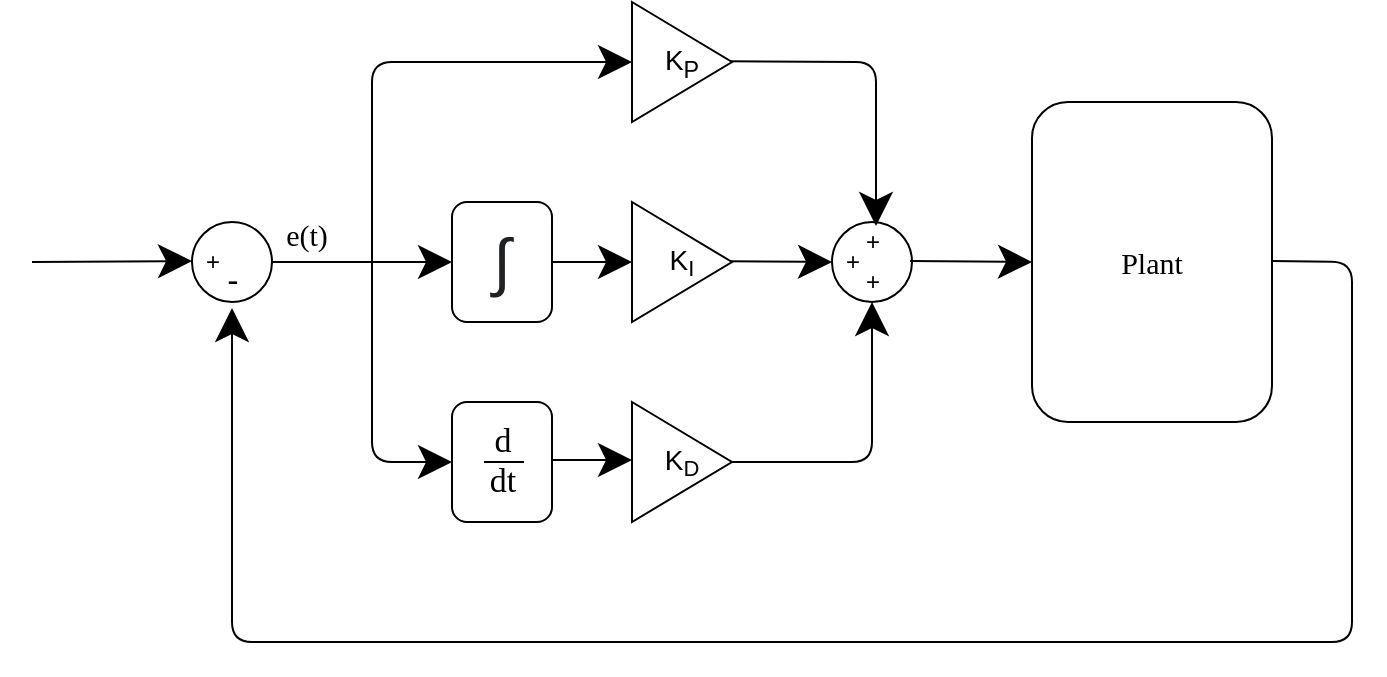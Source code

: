<mxfile version="15.3.8" type="device"><diagram id="cK3nqv-SmdWwNP8QKrM2" name="Page-1"><mxGraphModel dx="2249" dy="705" grid="1" gridSize="10" guides="1" tooltips="1" connect="1" arrows="1" fold="1" page="1" pageScale="1" pageWidth="827" pageHeight="1169" math="0" shadow="0"><root><mxCell id="0"/><mxCell id="1" parent="0"/><mxCell id="YTfMbtnLhBatuNYFs_cs-1" value="&lt;font face=&quot;Times New Roman&quot; style=&quot;font-size: 15px&quot;&gt;Plant&lt;/font&gt;" style="rounded=1;whiteSpace=wrap;html=1;hachureGap=4;pointerEvents=0;" parent="1" vertex="1"><mxGeometry x="480" y="170" width="120" height="160" as="geometry"/></mxCell><mxCell id="YTfMbtnLhBatuNYFs_cs-8" value="" style="ellipse;whiteSpace=wrap;html=1;aspect=fixed;hachureGap=4;pointerEvents=0;" parent="1" vertex="1"><mxGeometry x="380" y="230" width="40" height="40" as="geometry"/></mxCell><mxCell id="YTfMbtnLhBatuNYFs_cs-9" value="" style="ellipse;whiteSpace=wrap;html=1;aspect=fixed;hachureGap=4;pointerEvents=0;" parent="1" vertex="1"><mxGeometry x="60" y="230" width="40" height="40" as="geometry"/></mxCell><mxCell id="YTfMbtnLhBatuNYFs_cs-12" value="" style="endArrow=classic;html=1;startSize=14;endSize=14;sourcePerimeterSpacing=8;targetPerimeterSpacing=8;exitX=1;exitY=0.5;exitDx=0;exitDy=0;entryX=0;entryY=0.5;entryDx=0;entryDy=0;" parent="1" source="YTfMbtnLhBatuNYFs_cs-9" edge="1"><mxGeometry width="50" height="50" relative="1" as="geometry"><mxPoint x="430" y="420" as="sourcePoint"/><mxPoint x="190" y="250" as="targetPoint"/></mxGeometry></mxCell><mxCell id="VB4p4aYR02a4UARInmki-1" value="&lt;font face=&quot;Times New Roman&quot; style=&quot;font-size: 15px&quot;&gt;e(t)&lt;/font&gt;" style="edgeLabel;html=1;align=center;verticalAlign=middle;resizable=0;points=[];" vertex="1" connectable="0" parent="YTfMbtnLhBatuNYFs_cs-12"><mxGeometry x="-0.333" relative="1" as="geometry"><mxPoint x="-13" y="-14" as="offset"/></mxGeometry></mxCell><mxCell id="YTfMbtnLhBatuNYFs_cs-13" value="" style="endArrow=classic;html=1;startSize=14;endSize=14;sourcePerimeterSpacing=8;targetPerimeterSpacing=8;exitX=1;exitY=0.5;exitDx=0;exitDy=0;entryX=0;entryY=0.5;entryDx=0;entryDy=0;" parent="1" target="YTfMbtnLhBatuNYFs_cs-8" edge="1"><mxGeometry width="50" height="50" relative="1" as="geometry"><mxPoint x="310" y="249.5" as="sourcePoint"/><mxPoint x="360" y="249.5" as="targetPoint"/></mxGeometry></mxCell><mxCell id="YTfMbtnLhBatuNYFs_cs-14" value="" style="endArrow=classic;html=1;startSize=14;endSize=14;sourcePerimeterSpacing=8;targetPerimeterSpacing=8;exitX=1;exitY=0.5;exitDx=0;exitDy=0;" parent="1" edge="1"><mxGeometry width="50" height="50" relative="1" as="geometry"><mxPoint x="600" y="249.5" as="sourcePoint"/><mxPoint x="80" y="273" as="targetPoint"/><Array as="points"><mxPoint x="640" y="250"/><mxPoint x="640" y="440"/><mxPoint x="80" y="440"/></Array></mxGeometry></mxCell><mxCell id="YTfMbtnLhBatuNYFs_cs-15" value="" style="endArrow=classic;html=1;startSize=14;endSize=14;sourcePerimeterSpacing=8;targetPerimeterSpacing=8;exitX=1;exitY=0.5;exitDx=0;exitDy=0;" parent="1" edge="1"><mxGeometry width="50" height="50" relative="1" as="geometry"><mxPoint x="419" y="249.5" as="sourcePoint"/><mxPoint x="480" y="250" as="targetPoint"/></mxGeometry></mxCell><mxCell id="YTfMbtnLhBatuNYFs_cs-16" value="" style="endArrow=classic;html=1;startSize=14;endSize=14;sourcePerimeterSpacing=8;targetPerimeterSpacing=8;entryX=0;entryY=0.5;entryDx=0;entryDy=0;" parent="1" edge="1"><mxGeometry width="50" height="50" relative="1" as="geometry"><mxPoint x="-20" y="250" as="sourcePoint"/><mxPoint x="60" y="249.5" as="targetPoint"/></mxGeometry></mxCell><mxCell id="YTfMbtnLhBatuNYFs_cs-17" value="&lt;font style=&quot;font-size: 17px&quot;&gt;-&lt;/font&gt;" style="text;html=1;align=center;verticalAlign=middle;resizable=0;points=[];autosize=1;strokeColor=none;fillColor=none;" parent="1" vertex="1"><mxGeometry x="70" y="250" width="20" height="20" as="geometry"/></mxCell><mxCell id="YTfMbtnLhBatuNYFs_cs-18" value="+" style="text;html=1;align=center;verticalAlign=middle;resizable=0;points=[];autosize=1;strokeColor=none;fillColor=none;" parent="1" vertex="1"><mxGeometry x="60" y="240" width="20" height="20" as="geometry"/></mxCell><mxCell id="YTfMbtnLhBatuNYFs_cs-20" value="+" style="text;html=1;align=center;verticalAlign=middle;resizable=0;points=[];autosize=1;strokeColor=none;fillColor=none;" parent="1" vertex="1"><mxGeometry x="390" y="230" width="20" height="20" as="geometry"/></mxCell><mxCell id="YTfMbtnLhBatuNYFs_cs-21" value="+" style="text;html=1;align=center;verticalAlign=middle;resizable=0;points=[];autosize=1;strokeColor=none;fillColor=none;" parent="1" vertex="1"><mxGeometry x="390" y="250" width="20" height="20" as="geometry"/></mxCell><mxCell id="YTfMbtnLhBatuNYFs_cs-22" value="+" style="text;html=1;align=center;verticalAlign=middle;resizable=0;points=[];autosize=1;strokeColor=none;fillColor=none;" parent="1" vertex="1"><mxGeometry x="380" y="240" width="20" height="20" as="geometry"/></mxCell><mxCell id="YTfMbtnLhBatuNYFs_cs-24" value="" style="endArrow=classic;html=1;startSize=14;endSize=14;sourcePerimeterSpacing=8;targetPerimeterSpacing=8;exitX=1;exitY=0.5;exitDx=0;exitDy=0;entryX=0.6;entryY=0.1;entryDx=0;entryDy=0;entryPerimeter=0;" parent="1" target="YTfMbtnLhBatuNYFs_cs-20" edge="1"><mxGeometry width="50" height="50" relative="1" as="geometry"><mxPoint x="310" y="149.5" as="sourcePoint"/><mxPoint x="360" y="149.5" as="targetPoint"/><Array as="points"><mxPoint x="402" y="150"/></Array></mxGeometry></mxCell><mxCell id="YTfMbtnLhBatuNYFs_cs-25" value="" style="endArrow=classic;html=1;startSize=14;endSize=14;sourcePerimeterSpacing=8;targetPerimeterSpacing=8;exitX=1;exitY=0.5;exitDx=0;exitDy=0;entryX=0.5;entryY=1;entryDx=0;entryDy=0;" parent="1" source="YTfMbtnLhBatuNYFs_cs-30" target="YTfMbtnLhBatuNYFs_cs-8" edge="1"><mxGeometry width="50" height="50" relative="1" as="geometry"><mxPoint x="308" y="360" as="sourcePoint"/><mxPoint x="400" y="442.5" as="targetPoint"/><Array as="points"><mxPoint x="400" y="350"/></Array></mxGeometry></mxCell><mxCell id="YTfMbtnLhBatuNYFs_cs-26" value="" style="endArrow=classic;html=1;startSize=14;endSize=14;sourcePerimeterSpacing=8;targetPerimeterSpacing=8;entryX=0;entryY=0.5;entryDx=0;entryDy=0;" parent="1" target="YTfMbtnLhBatuNYFs_cs-28" edge="1"><mxGeometry width="50" height="50" relative="1" as="geometry"><mxPoint x="150" y="250" as="sourcePoint"/><mxPoint x="190" y="150" as="targetPoint"/><Array as="points"><mxPoint x="150" y="150"/></Array></mxGeometry></mxCell><mxCell id="YTfMbtnLhBatuNYFs_cs-27" value="" style="endArrow=classic;html=1;startSize=14;endSize=14;sourcePerimeterSpacing=8;targetPerimeterSpacing=8;entryX=0;entryY=0.5;entryDx=0;entryDy=0;" parent="1" edge="1"><mxGeometry width="50" height="50" relative="1" as="geometry"><mxPoint x="150" y="250" as="sourcePoint"/><mxPoint x="190" y="350" as="targetPoint"/><Array as="points"><mxPoint x="150" y="350"/></Array></mxGeometry></mxCell><mxCell id="YTfMbtnLhBatuNYFs_cs-28" value="&lt;font style=&quot;font-size: 14px&quot;&gt;K&lt;sub&gt;P&lt;/sub&gt;&lt;/font&gt;" style="triangle;whiteSpace=wrap;html=1;hachureGap=4;pointerEvents=0;" parent="1" vertex="1"><mxGeometry x="280" y="120" width="50" height="60" as="geometry"/></mxCell><mxCell id="YTfMbtnLhBatuNYFs_cs-29" value="&lt;font style=&quot;font-size: 14px&quot;&gt;K&lt;/font&gt;&lt;sub&gt;&lt;font style=&quot;font-size: 11px&quot;&gt;I&lt;/font&gt;&lt;/sub&gt;" style="triangle;whiteSpace=wrap;html=1;hachureGap=4;pointerEvents=0;" parent="1" vertex="1"><mxGeometry x="280" y="220" width="50" height="60" as="geometry"/></mxCell><mxCell id="YTfMbtnLhBatuNYFs_cs-30" value="&lt;font style=&quot;font-size: 14px&quot;&gt;K&lt;/font&gt;&lt;sub&gt;&lt;font style=&quot;font-size: 11px&quot;&gt;D&lt;/font&gt;&lt;/sub&gt;" style="triangle;whiteSpace=wrap;html=1;hachureGap=4;pointerEvents=0;" parent="1" vertex="1"><mxGeometry x="280" y="320" width="50" height="60" as="geometry"/></mxCell><mxCell id="YTfMbtnLhBatuNYFs_cs-33" value="&lt;span style=&quot;color: rgb(32 , 33 , 36) ; font-family: &amp;#34;google sans&amp;#34; , &amp;#34;arial&amp;#34; , sans-serif ; font-size: 32px ; text-align: left ; background-color: rgb(255 , 255 , 255)&quot;&gt;∫&lt;/span&gt;" style="rounded=1;whiteSpace=wrap;html=1;hachureGap=4;pointerEvents=0;" parent="1" vertex="1"><mxGeometry x="190" y="220" width="50" height="60" as="geometry"/></mxCell><mxCell id="YTfMbtnLhBatuNYFs_cs-35" value="" style="endArrow=classic;html=1;startSize=14;endSize=14;sourcePerimeterSpacing=8;targetPerimeterSpacing=8;entryX=0;entryY=0.5;entryDx=0;entryDy=0;exitX=1;exitY=0.5;exitDx=0;exitDy=0;" parent="1" source="YTfMbtnLhBatuNYFs_cs-33" target="YTfMbtnLhBatuNYFs_cs-29" edge="1"><mxGeometry width="50" height="50" relative="1" as="geometry"><mxPoint x="260" y="250" as="sourcePoint"/><mxPoint x="120" y="300" as="targetPoint"/></mxGeometry></mxCell><mxCell id="YTfMbtnLhBatuNYFs_cs-36" value="" style="rounded=1;whiteSpace=wrap;html=1;hachureGap=4;pointerEvents=0;" parent="1" vertex="1"><mxGeometry x="190" y="320" width="50" height="60" as="geometry"/></mxCell><mxCell id="YTfMbtnLhBatuNYFs_cs-37" value="&lt;font style=&quot;font-size: 17px&quot; face=&quot;Times New Roman&quot;&gt;d&lt;/font&gt;" style="text;html=1;align=center;verticalAlign=middle;resizable=0;points=[];autosize=1;strokeColor=none;fillColor=none;" parent="1" vertex="1"><mxGeometry x="205" y="330" width="20" height="20" as="geometry"/></mxCell><mxCell id="YTfMbtnLhBatuNYFs_cs-38" value="&lt;font style=&quot;font-size: 17px&quot; face=&quot;Times New Roman&quot;&gt;dt&lt;/font&gt;" style="text;html=1;align=center;verticalAlign=middle;resizable=0;points=[];autosize=1;strokeColor=none;fillColor=none;" parent="1" vertex="1"><mxGeometry x="200" y="350" width="30" height="20" as="geometry"/></mxCell><mxCell id="YTfMbtnLhBatuNYFs_cs-39" value="" style="endArrow=none;html=1;startSize=14;endSize=14;sourcePerimeterSpacing=8;targetPerimeterSpacing=8;" parent="1" edge="1"><mxGeometry width="50" height="50" relative="1" as="geometry"><mxPoint x="206" y="350" as="sourcePoint"/><mxPoint x="226" y="350" as="targetPoint"/></mxGeometry></mxCell><mxCell id="YTfMbtnLhBatuNYFs_cs-40" value="" style="endArrow=classic;html=1;startSize=14;endSize=14;sourcePerimeterSpacing=8;targetPerimeterSpacing=8;entryX=0;entryY=0.5;entryDx=0;entryDy=0;exitX=1;exitY=0.5;exitDx=0;exitDy=0;" parent="1" edge="1"><mxGeometry width="50" height="50" relative="1" as="geometry"><mxPoint x="240" y="349" as="sourcePoint"/><mxPoint x="280" y="349" as="targetPoint"/></mxGeometry></mxCell></root></mxGraphModel></diagram></mxfile>